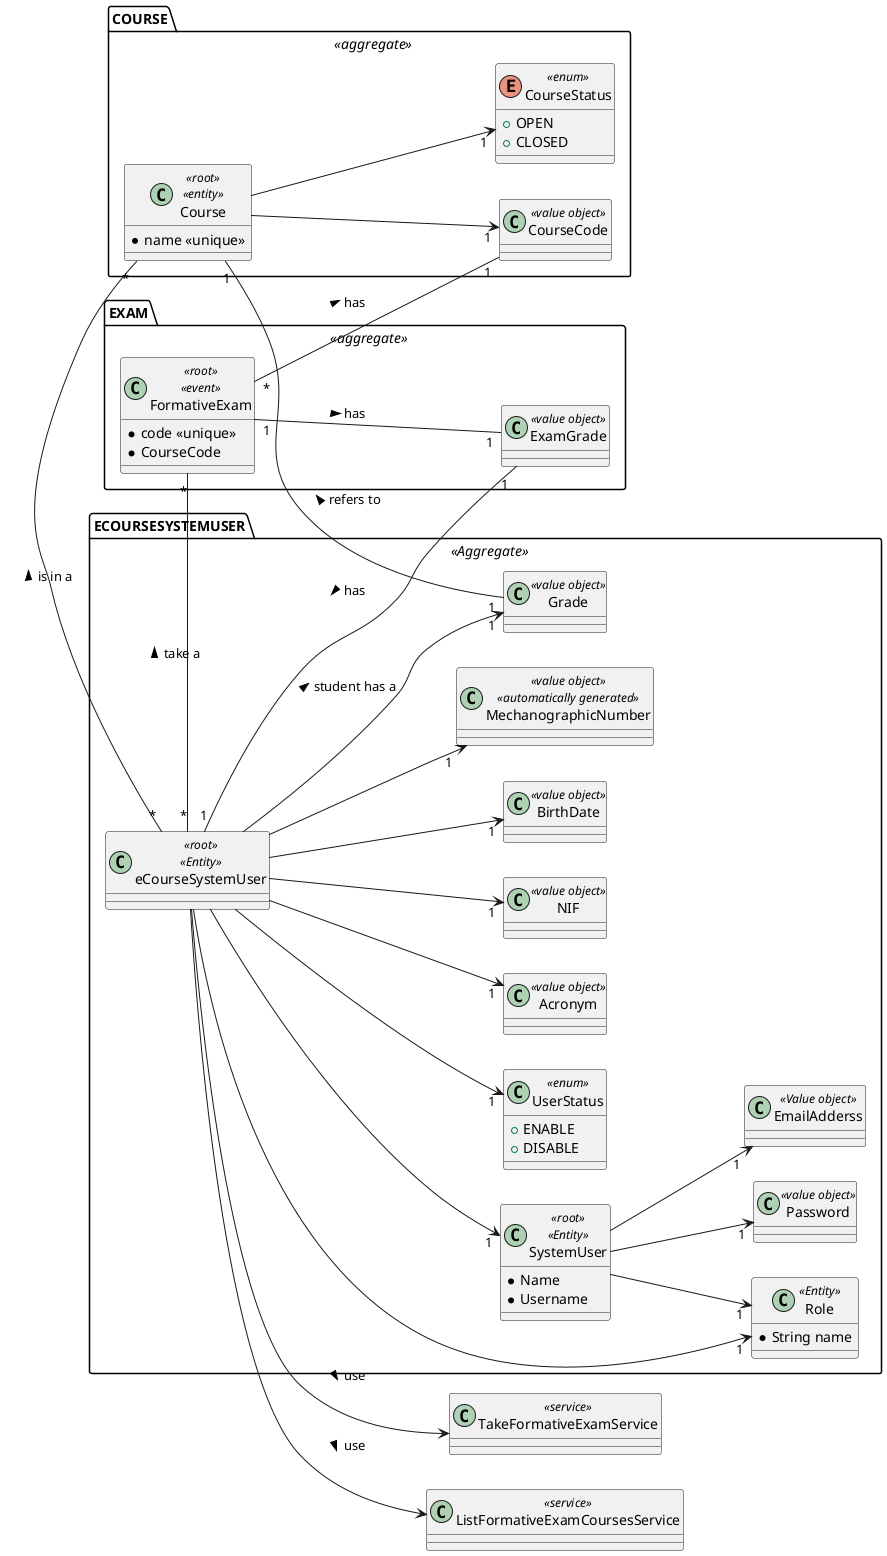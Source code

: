 @startuml
'https://plantuml.com/sequence-diagram

left to right direction

package "ECOURSESYSTEMUSER" <<Aggregate>> {

    class SystemUser <<root>> <<Entity>> {
        * Name
        * Username
    }

    class eCourseSystemUser <<root>> <<Entity>> {

    }

    class EmailAdderss <<Value object>>

    class Role <<Entity>> {
        * String name
    }

    class UserStatus <<enum>> {
        + ENABLE
        + DISABLE
    }

    class Password <<value object>>

    class Acronym <<value object>>

    class NIF <<value object>>

    class BirthDate <<value object>>

    class MechanographicNumber <<value object>> <<automatically generated>>

    class Grade <<value object>>

}

package "COURSE" <<aggregate>> {
    class Course <<root>> <<entity>> {
        * name <<unique>>

    }

    enum CourseStatus <<enum>> {
        + OPEN
        + CLOSED
    }

    class CourseCode <<value object>>
}

package "EXAM" <<aggregate>> {
    class FormativeExam <<root>> <<event>> {
        * code <<unique>>
        * CourseCode
    }

    class ExamGrade <<value object>>

}

class TakeFormativeExamService <<service>> {

}

class ListFormativeExamCoursesService <<service>> {
}



'Relationships

SystemUser --> "1" EmailAdderss
SystemUser --> "1" Password
SystemUser --> "1" Role

eCourseSystemUser --> "1" SystemUser
eCourseSystemUser --> "1" Role
eCourseSystemUser --> "1" UserStatus
eCourseSystemUser --> "1" Acronym
eCourseSystemUser --> "1" NIF
eCourseSystemUser --> "1" BirthDate
eCourseSystemUser --> "1" MechanographicNumber
eCourseSystemUser --> "1" Grade : student has a >

eCourseSystemUser --> TakeFormativeExamService : use >
eCourseSystemUser --> ListFormativeExamCoursesService : use >

eCourseSystemUser "*" -- "*" FormativeExam : take a >


Course --> "1" CourseStatus
Course --> "1" CourseCode

Course "1" -- "1" Grade : refers to <

Course "*" - "*" eCourseSystemUser : is in a <

FormativeExam "1" -- "1" ExamGrade : has >
FormativeExam "*" -- "1" CourseCode : has >
ExamGrade "1" -- "1" eCourseSystemUser : has >

@enduml